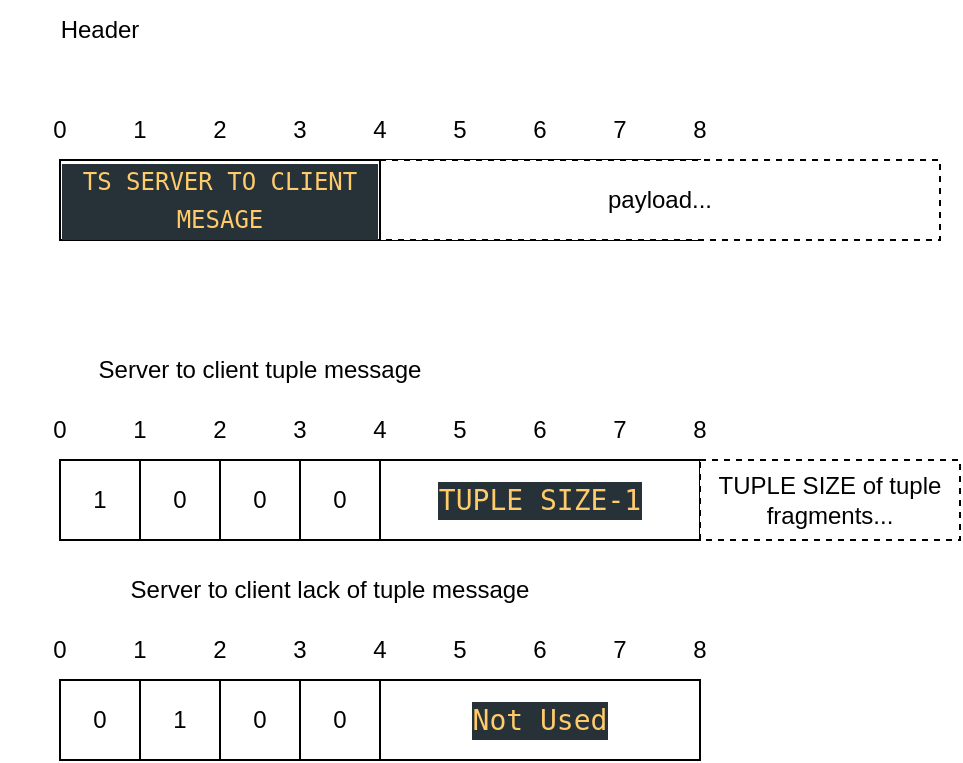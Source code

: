 <mxfile>
    <diagram id="z0TNgaA_BUOXmMAugsJ9" name="Page-1">
        <mxGraphModel dx="267" dy="471" grid="1" gridSize="10" guides="1" tooltips="1" connect="1" arrows="1" fold="1" page="1" pageScale="1" pageWidth="827" pageHeight="1169" math="0" shadow="0">
            <root>
                <mxCell id="0"/>
                <mxCell id="1" parent="0"/>
                <mxCell id="2" value="" style="rounded=0;whiteSpace=wrap;html=1;" parent="1" vertex="1">
                    <mxGeometry x="80" y="160" width="40" height="40" as="geometry"/>
                </mxCell>
                <mxCell id="3" value="Header" style="text;html=1;strokeColor=none;fillColor=none;align=center;verticalAlign=middle;whiteSpace=wrap;rounded=0;" parent="1" vertex="1">
                    <mxGeometry x="70" y="80" width="60" height="30" as="geometry"/>
                </mxCell>
                <mxCell id="4" value="" style="rounded=0;whiteSpace=wrap;html=1;" parent="1" vertex="1">
                    <mxGeometry x="120" y="160" width="40" height="40" as="geometry"/>
                </mxCell>
                <mxCell id="5" value="" style="rounded=0;whiteSpace=wrap;html=1;" parent="1" vertex="1">
                    <mxGeometry x="160" y="160" width="40" height="40" as="geometry"/>
                </mxCell>
                <mxCell id="6" value="" style="rounded=0;whiteSpace=wrap;html=1;" parent="1" vertex="1">
                    <mxGeometry x="200" y="160" width="40" height="40" as="geometry"/>
                </mxCell>
                <mxCell id="7" value="" style="rounded=0;whiteSpace=wrap;html=1;" parent="1" vertex="1">
                    <mxGeometry x="240" y="160" width="40" height="40" as="geometry"/>
                </mxCell>
                <mxCell id="8" value="" style="rounded=0;whiteSpace=wrap;html=1;" parent="1" vertex="1">
                    <mxGeometry x="280" y="160" width="40" height="40" as="geometry"/>
                </mxCell>
                <mxCell id="9" value="" style="rounded=0;whiteSpace=wrap;html=1;" parent="1" vertex="1">
                    <mxGeometry x="320" y="160" width="40" height="40" as="geometry"/>
                </mxCell>
                <mxCell id="10" value="" style="rounded=0;whiteSpace=wrap;html=1;" parent="1" vertex="1">
                    <mxGeometry x="360" y="160" width="40" height="40" as="geometry"/>
                </mxCell>
                <mxCell id="11" value="0" style="text;html=1;strokeColor=none;fillColor=none;align=center;verticalAlign=middle;whiteSpace=wrap;rounded=0;" parent="1" vertex="1">
                    <mxGeometry x="50" y="130" width="60" height="30" as="geometry"/>
                </mxCell>
                <mxCell id="12" value="1" style="text;html=1;strokeColor=none;fillColor=none;align=center;verticalAlign=middle;whiteSpace=wrap;rounded=0;" parent="1" vertex="1">
                    <mxGeometry x="90" y="130" width="60" height="30" as="geometry"/>
                </mxCell>
                <mxCell id="13" value="2" style="text;html=1;strokeColor=none;fillColor=none;align=center;verticalAlign=middle;whiteSpace=wrap;rounded=0;" parent="1" vertex="1">
                    <mxGeometry x="130" y="130" width="60" height="30" as="geometry"/>
                </mxCell>
                <mxCell id="14" value="3" style="text;html=1;strokeColor=none;fillColor=none;align=center;verticalAlign=middle;whiteSpace=wrap;rounded=0;" parent="1" vertex="1">
                    <mxGeometry x="170" y="130" width="60" height="30" as="geometry"/>
                </mxCell>
                <mxCell id="15" value="4" style="text;html=1;strokeColor=none;fillColor=none;align=center;verticalAlign=middle;whiteSpace=wrap;rounded=0;" parent="1" vertex="1">
                    <mxGeometry x="210" y="130" width="60" height="30" as="geometry"/>
                </mxCell>
                <mxCell id="16" value="5" style="text;html=1;strokeColor=none;fillColor=none;align=center;verticalAlign=middle;whiteSpace=wrap;rounded=0;" parent="1" vertex="1">
                    <mxGeometry x="250" y="130" width="60" height="30" as="geometry"/>
                </mxCell>
                <mxCell id="17" value="6" style="text;html=1;strokeColor=none;fillColor=none;align=center;verticalAlign=middle;whiteSpace=wrap;rounded=0;" parent="1" vertex="1">
                    <mxGeometry x="290" y="130" width="60" height="30" as="geometry"/>
                </mxCell>
                <mxCell id="18" value="7" style="text;html=1;strokeColor=none;fillColor=none;align=center;verticalAlign=middle;whiteSpace=wrap;rounded=0;" parent="1" vertex="1">
                    <mxGeometry x="330" y="130" width="60" height="30" as="geometry"/>
                </mxCell>
                <mxCell id="19" value="8" style="text;html=1;strokeColor=none;fillColor=none;align=center;verticalAlign=middle;whiteSpace=wrap;rounded=0;" parent="1" vertex="1">
                    <mxGeometry x="370" y="130" width="60" height="30" as="geometry"/>
                </mxCell>
                <mxCell id="20" value="payload..." style="rounded=0;whiteSpace=wrap;html=1;dashed=1;" parent="1" vertex="1">
                    <mxGeometry x="240" y="160" width="280" height="40" as="geometry"/>
                </mxCell>
                <mxCell id="21" value="&lt;div style=&quot;background-color: rgb(38, 50, 56); font-family: &amp;quot;Droid Sans Mono&amp;quot;, &amp;quot;monospace&amp;quot;, monospace; line-height: 19px;&quot;&gt;&lt;font style=&quot;font-size: 12px;&quot; color=&quot;#ffcb6b&quot;&gt;TS SERVER TO CLIENT MESAGE&lt;/font&gt;&lt;/div&gt;" style="rounded=0;whiteSpace=wrap;html=1;" parent="1" vertex="1">
                    <mxGeometry x="80" y="160" width="160" height="40" as="geometry"/>
                </mxCell>
                <mxCell id="22" value="Server to client tuple message" style="text;html=1;strokeColor=none;fillColor=none;align=center;verticalAlign=middle;whiteSpace=wrap;rounded=0;dashed=1;" parent="1" vertex="1">
                    <mxGeometry x="80" y="250" width="200" height="30" as="geometry"/>
                </mxCell>
                <mxCell id="23" value="1" style="rounded=0;whiteSpace=wrap;html=1;" parent="1" vertex="1">
                    <mxGeometry x="80" y="310" width="40" height="40" as="geometry"/>
                </mxCell>
                <mxCell id="24" value="0" style="rounded=0;whiteSpace=wrap;html=1;" parent="1" vertex="1">
                    <mxGeometry x="120" y="310" width="40" height="40" as="geometry"/>
                </mxCell>
                <mxCell id="25" value="0" style="rounded=0;whiteSpace=wrap;html=1;" parent="1" vertex="1">
                    <mxGeometry x="160" y="310" width="40" height="40" as="geometry"/>
                </mxCell>
                <mxCell id="26" value="0" style="rounded=0;whiteSpace=wrap;html=1;" parent="1" vertex="1">
                    <mxGeometry x="200" y="310" width="40" height="40" as="geometry"/>
                </mxCell>
                <mxCell id="27" value="0" style="rounded=0;whiteSpace=wrap;html=1;" parent="1" vertex="1">
                    <mxGeometry x="240" y="310" width="40" height="40" as="geometry"/>
                </mxCell>
                <mxCell id="28" value="0" style="rounded=0;whiteSpace=wrap;html=1;" parent="1" vertex="1">
                    <mxGeometry x="280" y="310" width="40" height="40" as="geometry"/>
                </mxCell>
                <mxCell id="29" value="0" style="rounded=0;whiteSpace=wrap;html=1;" parent="1" vertex="1">
                    <mxGeometry x="320" y="310" width="40" height="40" as="geometry"/>
                </mxCell>
                <mxCell id="30" value="0" style="rounded=0;whiteSpace=wrap;html=1;" parent="1" vertex="1">
                    <mxGeometry x="360" y="310" width="40" height="40" as="geometry"/>
                </mxCell>
                <mxCell id="31" value="0" style="text;html=1;strokeColor=none;fillColor=none;align=center;verticalAlign=middle;whiteSpace=wrap;rounded=0;" parent="1" vertex="1">
                    <mxGeometry x="50" y="280" width="60" height="30" as="geometry"/>
                </mxCell>
                <mxCell id="32" value="1" style="text;html=1;strokeColor=none;fillColor=none;align=center;verticalAlign=middle;whiteSpace=wrap;rounded=0;" parent="1" vertex="1">
                    <mxGeometry x="90" y="280" width="60" height="30" as="geometry"/>
                </mxCell>
                <mxCell id="33" value="2" style="text;html=1;strokeColor=none;fillColor=none;align=center;verticalAlign=middle;whiteSpace=wrap;rounded=0;" parent="1" vertex="1">
                    <mxGeometry x="130" y="280" width="60" height="30" as="geometry"/>
                </mxCell>
                <mxCell id="34" value="3" style="text;html=1;strokeColor=none;fillColor=none;align=center;verticalAlign=middle;whiteSpace=wrap;rounded=0;" parent="1" vertex="1">
                    <mxGeometry x="170" y="280" width="60" height="30" as="geometry"/>
                </mxCell>
                <mxCell id="35" value="4" style="text;html=1;strokeColor=none;fillColor=none;align=center;verticalAlign=middle;whiteSpace=wrap;rounded=0;" parent="1" vertex="1">
                    <mxGeometry x="210" y="280" width="60" height="30" as="geometry"/>
                </mxCell>
                <mxCell id="36" value="5" style="text;html=1;strokeColor=none;fillColor=none;align=center;verticalAlign=middle;whiteSpace=wrap;rounded=0;" parent="1" vertex="1">
                    <mxGeometry x="250" y="280" width="60" height="30" as="geometry"/>
                </mxCell>
                <mxCell id="37" value="6" style="text;html=1;strokeColor=none;fillColor=none;align=center;verticalAlign=middle;whiteSpace=wrap;rounded=0;" parent="1" vertex="1">
                    <mxGeometry x="290" y="280" width="60" height="30" as="geometry"/>
                </mxCell>
                <mxCell id="38" value="7" style="text;html=1;strokeColor=none;fillColor=none;align=center;verticalAlign=middle;whiteSpace=wrap;rounded=0;" parent="1" vertex="1">
                    <mxGeometry x="330" y="280" width="60" height="30" as="geometry"/>
                </mxCell>
                <mxCell id="39" value="8" style="text;html=1;strokeColor=none;fillColor=none;align=center;verticalAlign=middle;whiteSpace=wrap;rounded=0;" parent="1" vertex="1">
                    <mxGeometry x="370" y="280" width="60" height="30" as="geometry"/>
                </mxCell>
                <mxCell id="40" value="&lt;div style=&quot;background-color: rgb(38, 50, 56); font-family: &amp;quot;Droid Sans Mono&amp;quot;, &amp;quot;monospace&amp;quot;, monospace; font-size: 14px; line-height: 19px;&quot;&gt;&lt;font color=&quot;#ffcb6b&quot;&gt;TUPLE SIZE-1&lt;/font&gt;&lt;/div&gt;" style="rounded=0;whiteSpace=wrap;html=1;" parent="1" vertex="1">
                    <mxGeometry x="240" y="310" width="160" height="40" as="geometry"/>
                </mxCell>
                <mxCell id="41" value="TUPLE SIZE of tuple fragments..." style="rounded=0;whiteSpace=wrap;html=1;dashed=1;" parent="1" vertex="1">
                    <mxGeometry x="400" y="310" width="130" height="40" as="geometry"/>
                </mxCell>
                <mxCell id="42" value="Server to client lack of tuple message" style="text;html=1;strokeColor=none;fillColor=none;align=center;verticalAlign=middle;whiteSpace=wrap;rounded=0;dashed=1;" parent="1" vertex="1">
                    <mxGeometry x="80" y="360" width="270" height="30" as="geometry"/>
                </mxCell>
                <mxCell id="43" value="0" style="rounded=0;whiteSpace=wrap;html=1;" parent="1" vertex="1">
                    <mxGeometry x="80" y="420" width="40" height="40" as="geometry"/>
                </mxCell>
                <mxCell id="44" value="1" style="rounded=0;whiteSpace=wrap;html=1;" parent="1" vertex="1">
                    <mxGeometry x="120" y="420" width="40" height="40" as="geometry"/>
                </mxCell>
                <mxCell id="45" value="0" style="rounded=0;whiteSpace=wrap;html=1;" parent="1" vertex="1">
                    <mxGeometry x="160" y="420" width="40" height="40" as="geometry"/>
                </mxCell>
                <mxCell id="46" value="0" style="rounded=0;whiteSpace=wrap;html=1;" parent="1" vertex="1">
                    <mxGeometry x="200" y="420" width="40" height="40" as="geometry"/>
                </mxCell>
                <mxCell id="47" value="0" style="rounded=0;whiteSpace=wrap;html=1;" parent="1" vertex="1">
                    <mxGeometry x="240" y="420" width="40" height="40" as="geometry"/>
                </mxCell>
                <mxCell id="48" value="0" style="rounded=0;whiteSpace=wrap;html=1;" parent="1" vertex="1">
                    <mxGeometry x="280" y="420" width="40" height="40" as="geometry"/>
                </mxCell>
                <mxCell id="49" value="0" style="rounded=0;whiteSpace=wrap;html=1;" parent="1" vertex="1">
                    <mxGeometry x="320" y="420" width="40" height="40" as="geometry"/>
                </mxCell>
                <mxCell id="50" value="0" style="rounded=0;whiteSpace=wrap;html=1;" parent="1" vertex="1">
                    <mxGeometry x="360" y="420" width="40" height="40" as="geometry"/>
                </mxCell>
                <mxCell id="51" value="0" style="text;html=1;strokeColor=none;fillColor=none;align=center;verticalAlign=middle;whiteSpace=wrap;rounded=0;" parent="1" vertex="1">
                    <mxGeometry x="50" y="390" width="60" height="30" as="geometry"/>
                </mxCell>
                <mxCell id="52" value="1" style="text;html=1;strokeColor=none;fillColor=none;align=center;verticalAlign=middle;whiteSpace=wrap;rounded=0;" parent="1" vertex="1">
                    <mxGeometry x="90" y="390" width="60" height="30" as="geometry"/>
                </mxCell>
                <mxCell id="53" value="2" style="text;html=1;strokeColor=none;fillColor=none;align=center;verticalAlign=middle;whiteSpace=wrap;rounded=0;" parent="1" vertex="1">
                    <mxGeometry x="130" y="390" width="60" height="30" as="geometry"/>
                </mxCell>
                <mxCell id="54" value="3" style="text;html=1;strokeColor=none;fillColor=none;align=center;verticalAlign=middle;whiteSpace=wrap;rounded=0;" parent="1" vertex="1">
                    <mxGeometry x="170" y="390" width="60" height="30" as="geometry"/>
                </mxCell>
                <mxCell id="55" value="4" style="text;html=1;strokeColor=none;fillColor=none;align=center;verticalAlign=middle;whiteSpace=wrap;rounded=0;" parent="1" vertex="1">
                    <mxGeometry x="210" y="390" width="60" height="30" as="geometry"/>
                </mxCell>
                <mxCell id="56" value="5" style="text;html=1;strokeColor=none;fillColor=none;align=center;verticalAlign=middle;whiteSpace=wrap;rounded=0;" parent="1" vertex="1">
                    <mxGeometry x="250" y="390" width="60" height="30" as="geometry"/>
                </mxCell>
                <mxCell id="57" value="6" style="text;html=1;strokeColor=none;fillColor=none;align=center;verticalAlign=middle;whiteSpace=wrap;rounded=0;" parent="1" vertex="1">
                    <mxGeometry x="290" y="390" width="60" height="30" as="geometry"/>
                </mxCell>
                <mxCell id="58" value="7" style="text;html=1;strokeColor=none;fillColor=none;align=center;verticalAlign=middle;whiteSpace=wrap;rounded=0;" parent="1" vertex="1">
                    <mxGeometry x="330" y="390" width="60" height="30" as="geometry"/>
                </mxCell>
                <mxCell id="59" value="8" style="text;html=1;strokeColor=none;fillColor=none;align=center;verticalAlign=middle;whiteSpace=wrap;rounded=0;" parent="1" vertex="1">
                    <mxGeometry x="370" y="390" width="60" height="30" as="geometry"/>
                </mxCell>
                <mxCell id="60" value="&lt;div style=&quot;background-color: rgb(38, 50, 56); font-family: &amp;quot;Droid Sans Mono&amp;quot;, &amp;quot;monospace&amp;quot;, monospace; font-size: 14px; line-height: 19px;&quot;&gt;&lt;font color=&quot;#ffcb6b&quot;&gt;Not Used&lt;/font&gt;&lt;/div&gt;" style="rounded=0;whiteSpace=wrap;html=1;" parent="1" vertex="1">
                    <mxGeometry x="240" y="420" width="160" height="40" as="geometry"/>
                </mxCell>
            </root>
        </mxGraphModel>
    </diagram>
</mxfile>